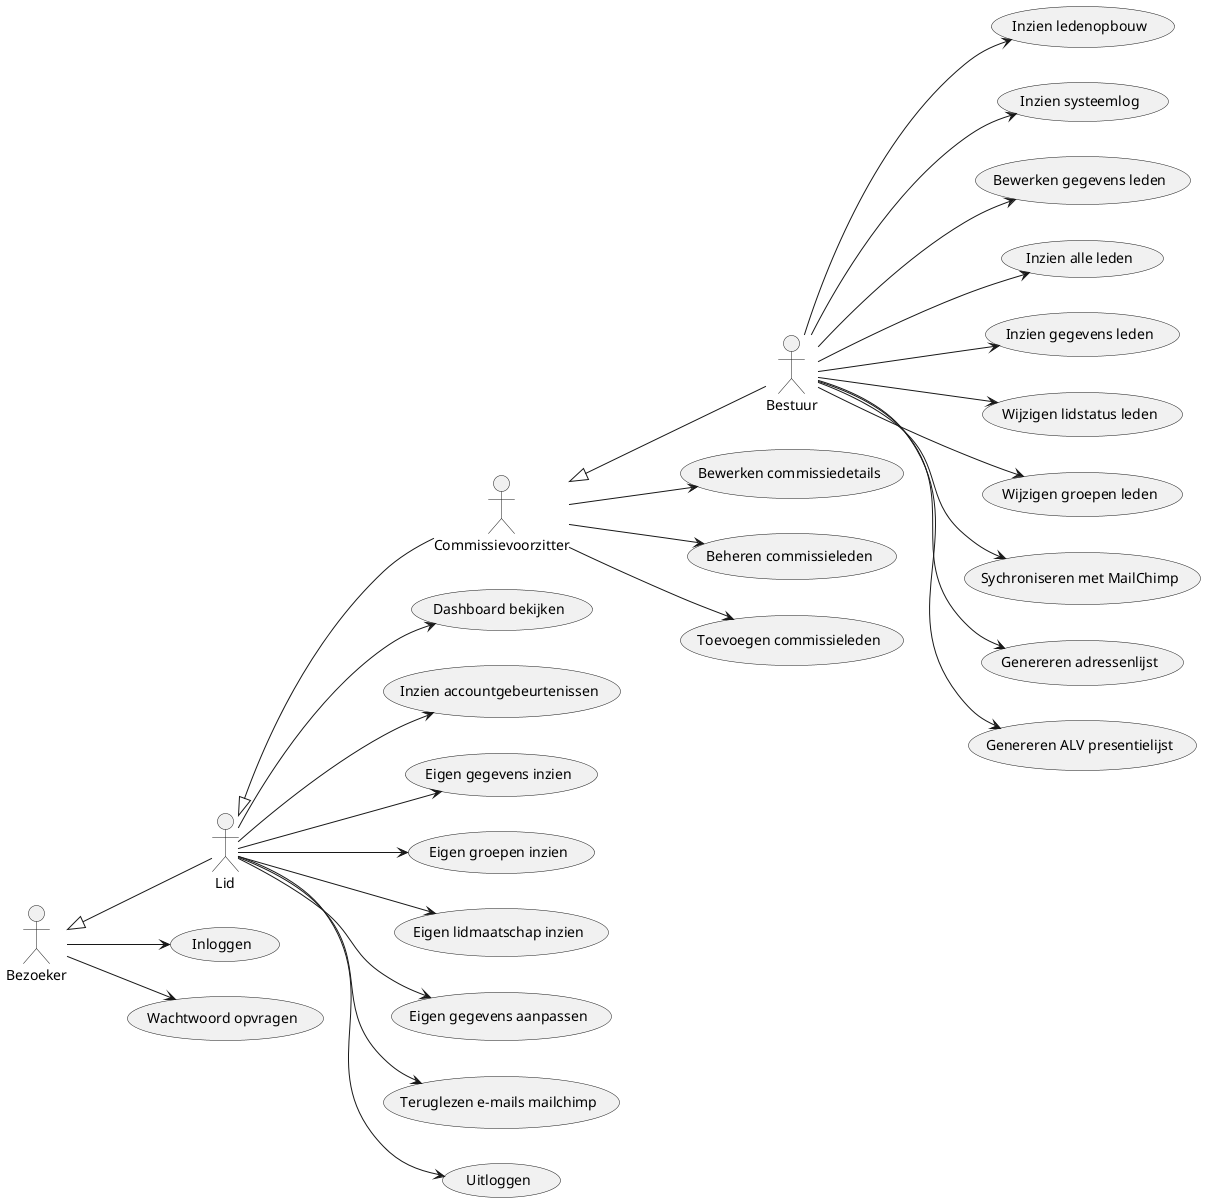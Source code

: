 @startuml

left to right direction


:Lid: as member
:Bezoeker: as guest
:Commissievoorzitter: as groupchief
:Bestuur: as board

guest <|-- member
member <|-- groupchief
groupchief <|-- board

guest --> (Inloggen)
guest --> (Wachtwoord opvragen)

member --> (Dashboard bekijken)
member --> (Inzien accountgebeurtenissen)
member --> (Eigen gegevens inzien)
member --> (Eigen groepen inzien)
member --> (Eigen lidmaatschap inzien)
member --> (Eigen gegevens aanpassen)
member --> (Teruglezen e-mails mailchimp)
member --> (Uitloggen)

groupchief --> (Bewerken commissiedetails)
groupchief --> (Beheren commissieleden)
groupchief --> (Toevoegen commissieleden)

board --> (Inzien ledenopbouw)
board --> (Inzien systeemlog)
board --> (Bewerken gegevens leden)
board --> (Inzien alle leden)
board --> (Inzien gegevens leden)
board --> (Wijzigen lidstatus leden)
board --> (Wijzigen groepen leden)
board --> (Sychroniseren met MailChimp)
board --> (Genereren adressenlijst)
board --> (Genereren ALV presentielijst)

@enduml
